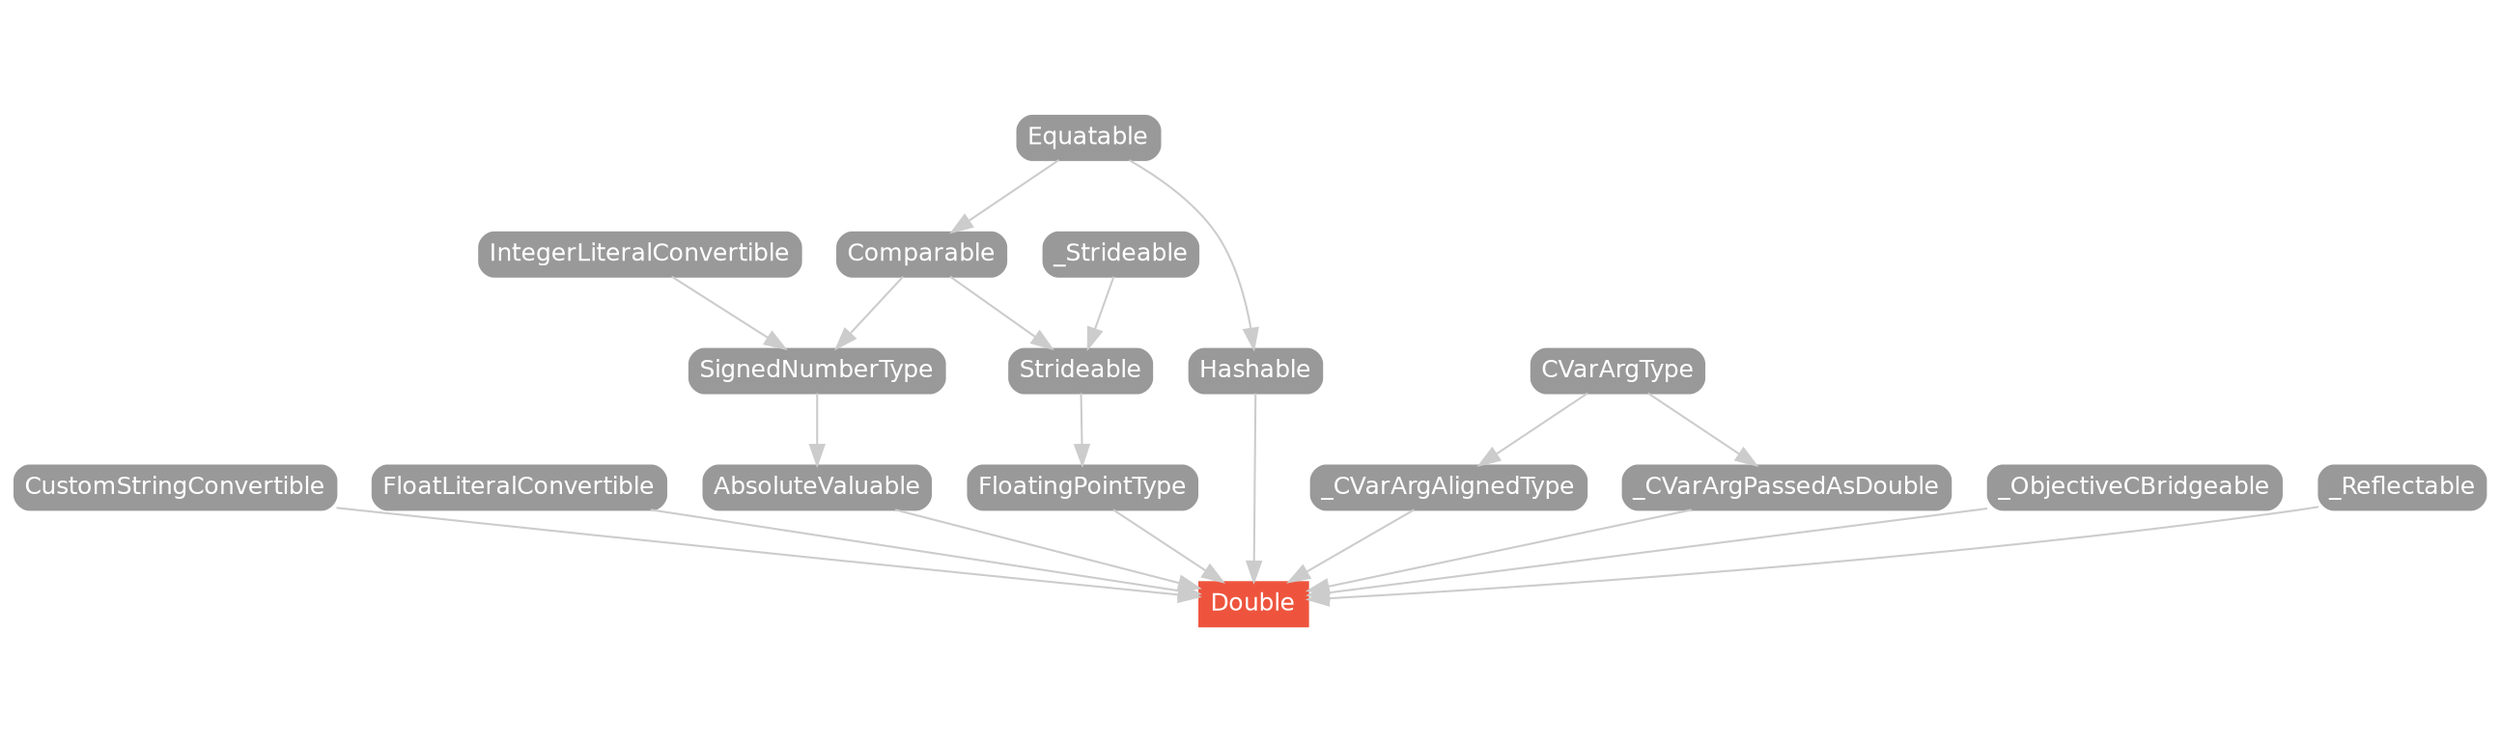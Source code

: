 strict digraph "Double - Type Hierarchy - SwiftDoc.org" {
    pad="0.1,0.8"
    node [shape=box, style="filled,rounded", color="#999999", fillcolor="#999999", fontcolor=white, fontname=Helvetica, fontnames="Helvetica,sansserif", fontsize=12, margin="0.07,0.05", height="0.3"]
    edge [color="#cccccc"]
    "AbsoluteValuable" [URL="/protocol/AbsoluteValuable/"]
    "CVarArgType" [URL="/protocol/CVarArgType/"]
    "Comparable" [URL="/protocol/Comparable/"]
    "CustomStringConvertible" [URL="/protocol/CustomStringConvertible/"]
    "Double" [URL="/type/Double/", style="filled", fillcolor="#ee543d", color="#ee543d"]
    "Equatable" [URL="/protocol/Equatable/"]
    "FloatLiteralConvertible" [URL="/protocol/FloatLiteralConvertible/"]
    "FloatingPointType" [URL="/protocol/FloatingPointType/"]
    "Hashable" [URL="/protocol/Hashable/"]
    "IntegerLiteralConvertible" [URL="/protocol/IntegerLiteralConvertible/"]
    "SignedNumberType" [URL="/protocol/SignedNumberType/"]
    "Strideable" [URL="/protocol/Strideable/"]
    "_CVarArgAlignedType" [URL="/protocol/_CVarArgAlignedType/"]
    "_CVarArgPassedAsDouble" [URL="/protocol/_CVarArgPassedAsDouble/"]
    "_ObjectiveCBridgeable" [URL="/protocol/_ObjectiveCBridgeable/"]
    "_Reflectable" [URL="/protocol/_Reflectable/"]
    "_Strideable" [URL="/protocol/_Strideable/"]    "CustomStringConvertible" -> "Double"
    "FloatingPointType" -> "Double"
    "FloatLiteralConvertible" -> "Double"
    "Hashable" -> "Double"
    "AbsoluteValuable" -> "Double"
    "_Reflectable" -> "Double"
    "_CVarArgPassedAsDouble" -> "Double"
    "_CVarArgAlignedType" -> "Double"
    "_ObjectiveCBridgeable" -> "Double"
    "Strideable" -> "FloatingPointType"
    "Comparable" -> "Strideable"
    "_Strideable" -> "Strideable"
    "Equatable" -> "Comparable"
    "Equatable" -> "Hashable"
    "SignedNumberType" -> "AbsoluteValuable"
    "Comparable" -> "SignedNumberType"
    "IntegerLiteralConvertible" -> "SignedNumberType"
    "Equatable" -> "Comparable"
    "CVarArgType" -> "_CVarArgPassedAsDouble"
    "CVarArgType" -> "_CVarArgAlignedType"
    subgraph Types {
        rank = max; "Double";
    }
}
